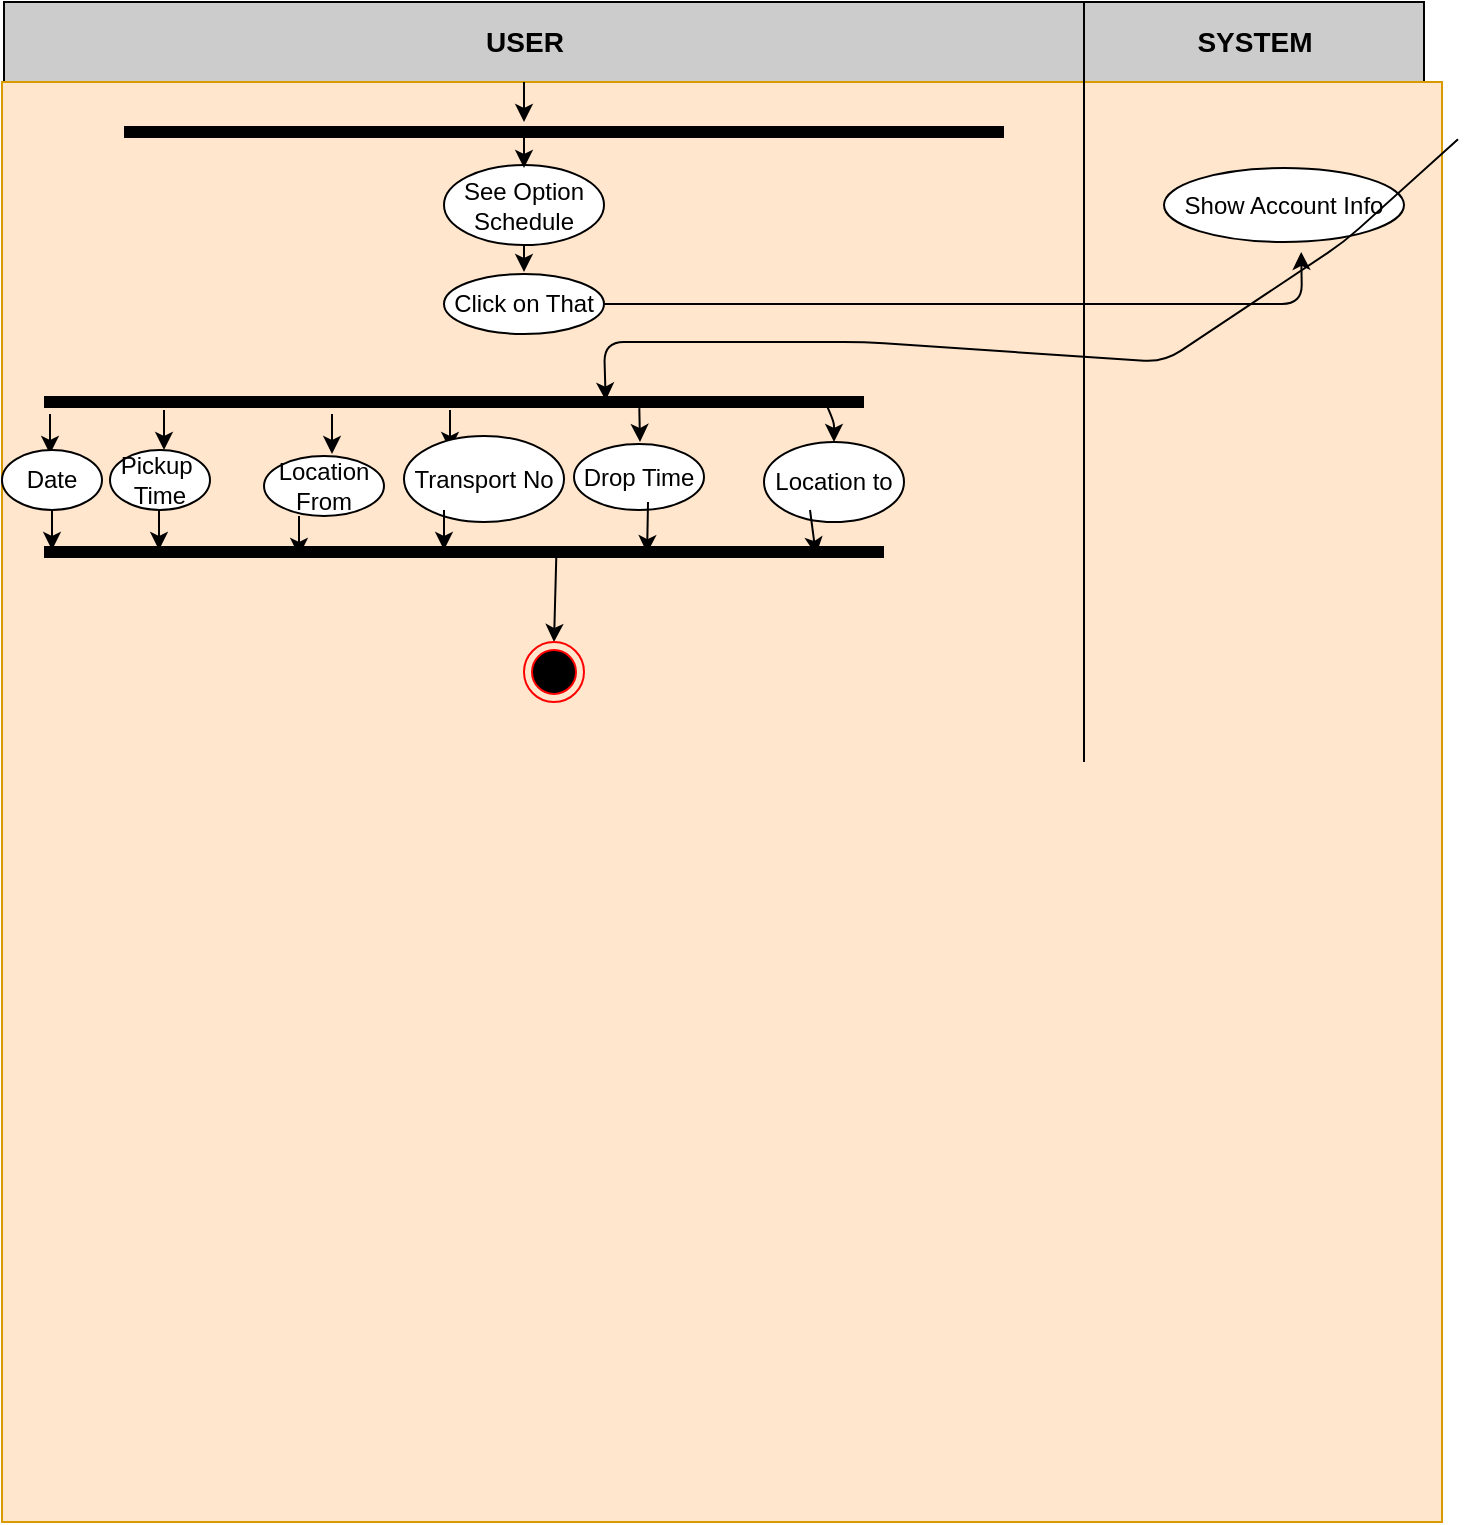 <mxfile version="15.3.4" type="github">
  <diagram id="dZUIndjdPK84sNnJ9CHo" name="Page-1">
    <mxGraphModel dx="1219" dy="672" grid="1" gridSize="10" guides="1" tooltips="1" connect="1" arrows="1" fold="1" page="1" pageScale="1" pageWidth="827" pageHeight="1169" math="0" shadow="0">
      <root>
        <mxCell id="0" />
        <mxCell id="1" parent="0" />
        <mxCell id="Z1GRAb_l_Lzw0T1dBopZ-44" value="" style="rounded=0;whiteSpace=wrap;html=1;strokeColor=#000000;fillColor=#CCCCCC;" parent="1" vertex="1">
          <mxGeometry x="20" y="40" width="710" height="40" as="geometry" />
        </mxCell>
        <mxCell id="Z1GRAb_l_Lzw0T1dBopZ-42" value="" style="whiteSpace=wrap;html=1;aspect=fixed;strokeColor=#d79b00;fillColor=#ffe6cc;" parent="1" vertex="1">
          <mxGeometry x="19" y="80" width="720" height="720" as="geometry" />
        </mxCell>
        <mxCell id="Z1GRAb_l_Lzw0T1dBopZ-1" value="&lt;font style=&quot;font-size: 14px&quot;&gt;&lt;b&gt;USER&lt;/b&gt;&lt;/font&gt;" style="text;html=1;align=center;verticalAlign=middle;resizable=0;points=[];autosize=1;strokeColor=none;" parent="1" vertex="1">
          <mxGeometry x="255" y="50" width="50" height="20" as="geometry" />
        </mxCell>
        <mxCell id="Z1GRAb_l_Lzw0T1dBopZ-2" value="&lt;font style=&quot;font-size: 14px&quot;&gt;&lt;b&gt;SYSTEM&lt;/b&gt;&lt;/font&gt;" style="text;html=1;align=center;verticalAlign=middle;resizable=0;points=[];autosize=1;strokeColor=none;" parent="1" vertex="1">
          <mxGeometry x="610" y="50" width="70" height="20" as="geometry" />
        </mxCell>
        <mxCell id="Z1GRAb_l_Lzw0T1dBopZ-3" value="" style="endArrow=classic;html=1;" parent="1" edge="1">
          <mxGeometry width="50" height="50" relative="1" as="geometry">
            <mxPoint x="280" y="80" as="sourcePoint" />
            <mxPoint x="280" y="100" as="targetPoint" />
          </mxGeometry>
        </mxCell>
        <mxCell id="Z1GRAb_l_Lzw0T1dBopZ-4" value="" style="shape=line;html=1;strokeWidth=6;" parent="1" vertex="1">
          <mxGeometry x="80" y="100" width="440" height="10" as="geometry" />
        </mxCell>
        <mxCell id="Z1GRAb_l_Lzw0T1dBopZ-7" value="See Option Schedule" style="ellipse;whiteSpace=wrap;html=1;strokeColor=#000000;" parent="1" vertex="1">
          <mxGeometry x="240" y="121.5" width="80" height="40" as="geometry" />
        </mxCell>
        <mxCell id="Z1GRAb_l_Lzw0T1dBopZ-9" value="Click on That" style="ellipse;whiteSpace=wrap;html=1;strokeColor=#000000;" parent="1" vertex="1">
          <mxGeometry x="240" y="176" width="80" height="30" as="geometry" />
        </mxCell>
        <mxCell id="Z1GRAb_l_Lzw0T1dBopZ-11" value="" style="shape=line;html=1;strokeWidth=6;" parent="1" vertex="1">
          <mxGeometry x="40" y="235" width="410" height="10" as="geometry" />
        </mxCell>
        <mxCell id="Z1GRAb_l_Lzw0T1dBopZ-12" value="" style="endArrow=classic;html=1;" parent="1" edge="1">
          <mxGeometry width="50" height="50" relative="1" as="geometry">
            <mxPoint x="43" y="246" as="sourcePoint" />
            <mxPoint x="43" y="266" as="targetPoint" />
          </mxGeometry>
        </mxCell>
        <mxCell id="Z1GRAb_l_Lzw0T1dBopZ-13" value="Date" style="ellipse;whiteSpace=wrap;html=1;strokeColor=#000000;" parent="1" vertex="1">
          <mxGeometry x="19" y="264" width="50" height="30" as="geometry" />
        </mxCell>
        <mxCell id="Z1GRAb_l_Lzw0T1dBopZ-14" value="" style="endArrow=classic;html=1;" parent="1" edge="1">
          <mxGeometry width="50" height="50" relative="1" as="geometry">
            <mxPoint x="100" y="244" as="sourcePoint" />
            <mxPoint x="100" y="264" as="targetPoint" />
          </mxGeometry>
        </mxCell>
        <mxCell id="Z1GRAb_l_Lzw0T1dBopZ-15" value="Pickup&amp;nbsp;&lt;br&gt;Time" style="ellipse;whiteSpace=wrap;html=1;strokeColor=#000000;" parent="1" vertex="1">
          <mxGeometry x="73" y="264" width="50" height="30" as="geometry" />
        </mxCell>
        <mxCell id="Z1GRAb_l_Lzw0T1dBopZ-16" value="" style="endArrow=classic;html=1;" parent="1" edge="1">
          <mxGeometry width="50" height="50" relative="1" as="geometry">
            <mxPoint x="184" y="246" as="sourcePoint" />
            <mxPoint x="184" y="266" as="targetPoint" />
          </mxGeometry>
        </mxCell>
        <mxCell id="Z1GRAb_l_Lzw0T1dBopZ-17" value="Location From" style="ellipse;whiteSpace=wrap;html=1;strokeColor=#000000;" parent="1" vertex="1">
          <mxGeometry x="150" y="267" width="60" height="30" as="geometry" />
        </mxCell>
        <mxCell id="Z1GRAb_l_Lzw0T1dBopZ-18" value="" style="endArrow=classic;html=1;" parent="1" edge="1">
          <mxGeometry width="50" height="50" relative="1" as="geometry">
            <mxPoint x="243" y="244" as="sourcePoint" />
            <mxPoint x="243" y="264" as="targetPoint" />
          </mxGeometry>
        </mxCell>
        <mxCell id="Z1GRAb_l_Lzw0T1dBopZ-19" value="Transport No" style="ellipse;whiteSpace=wrap;html=1;strokeColor=#000000;" parent="1" vertex="1">
          <mxGeometry x="220" y="257" width="80" height="43" as="geometry" />
        </mxCell>
        <mxCell id="Z1GRAb_l_Lzw0T1dBopZ-20" value="" style="endArrow=classic;html=1;" parent="1" edge="1">
          <mxGeometry width="50" height="50" relative="1" as="geometry">
            <mxPoint x="44" y="294" as="sourcePoint" />
            <mxPoint x="44" y="314" as="targetPoint" />
          </mxGeometry>
        </mxCell>
        <mxCell id="Z1GRAb_l_Lzw0T1dBopZ-21" value="" style="endArrow=classic;html=1;" parent="1" edge="1">
          <mxGeometry width="50" height="50" relative="1" as="geometry">
            <mxPoint x="97.5" y="294" as="sourcePoint" />
            <mxPoint x="97.5" y="314" as="targetPoint" />
          </mxGeometry>
        </mxCell>
        <mxCell id="Z1GRAb_l_Lzw0T1dBopZ-22" value="" style="endArrow=classic;html=1;" parent="1" edge="1">
          <mxGeometry width="50" height="50" relative="1" as="geometry">
            <mxPoint x="167.5" y="297" as="sourcePoint" />
            <mxPoint x="167.5" y="317" as="targetPoint" />
          </mxGeometry>
        </mxCell>
        <mxCell id="Z1GRAb_l_Lzw0T1dBopZ-23" value="" style="endArrow=classic;html=1;" parent="1" edge="1">
          <mxGeometry width="50" height="50" relative="1" as="geometry">
            <mxPoint x="240" y="294" as="sourcePoint" />
            <mxPoint x="240" y="314" as="targetPoint" />
          </mxGeometry>
        </mxCell>
        <mxCell id="Z1GRAb_l_Lzw0T1dBopZ-24" value="" style="shape=line;html=1;strokeWidth=6;" parent="1" vertex="1">
          <mxGeometry x="40" y="310" width="420" height="10" as="geometry" />
        </mxCell>
        <mxCell id="Z1GRAb_l_Lzw0T1dBopZ-26" value="" style="endArrow=classic;html=1;" parent="1" edge="1">
          <mxGeometry width="50" height="50" relative="1" as="geometry">
            <mxPoint x="280" y="103" as="sourcePoint" />
            <mxPoint x="280" y="123" as="targetPoint" />
          </mxGeometry>
        </mxCell>
        <mxCell id="Z1GRAb_l_Lzw0T1dBopZ-34" value="Show Account Info" style="ellipse;whiteSpace=wrap;html=1;strokeColor=#000000;" parent="1" vertex="1">
          <mxGeometry x="600" y="123" width="120" height="37" as="geometry" />
        </mxCell>
        <mxCell id="Z1GRAb_l_Lzw0T1dBopZ-39" value="" style="endArrow=none;html=1;" parent="1" edge="1">
          <mxGeometry width="50" height="50" relative="1" as="geometry">
            <mxPoint x="560" y="420" as="sourcePoint" />
            <mxPoint x="560" y="40" as="targetPoint" />
          </mxGeometry>
        </mxCell>
        <mxCell id="Z1GRAb_l_Lzw0T1dBopZ-40" value="" style="endArrow=classic;html=1;exitX=0.61;exitY=0.553;exitDx=0;exitDy=0;exitPerimeter=0;entryX=0.5;entryY=0;entryDx=0;entryDy=0;" parent="1" edge="1" target="Z1GRAb_l_Lzw0T1dBopZ-41" source="Z1GRAb_l_Lzw0T1dBopZ-24">
          <mxGeometry width="50" height="50" relative="1" as="geometry">
            <mxPoint x="294.5" y="339" as="sourcePoint" />
            <mxPoint x="295" y="350" as="targetPoint" />
          </mxGeometry>
        </mxCell>
        <mxCell id="Z1GRAb_l_Lzw0T1dBopZ-41" value="" style="ellipse;html=1;shape=endState;fillColor=#000000;strokeColor=#ff0000;" parent="1" vertex="1">
          <mxGeometry x="280" y="360" width="30" height="30" as="geometry" />
        </mxCell>
        <mxCell id="C8xslQdj4VqTzvpp1IXp-1" value="" style="endArrow=classic;html=1;sourcePerimeterSpacing=8;targetPerimeterSpacing=8;exitX=0.5;exitY=1;exitDx=0;exitDy=0;" edge="1" parent="1" source="Z1GRAb_l_Lzw0T1dBopZ-7">
          <mxGeometry width="50" height="50" relative="1" as="geometry">
            <mxPoint x="280" y="170" as="sourcePoint" />
            <mxPoint x="280" y="175" as="targetPoint" />
          </mxGeometry>
        </mxCell>
        <mxCell id="C8xslQdj4VqTzvpp1IXp-5" value="" style="endArrow=classic;html=1;sourcePerimeterSpacing=8;targetPerimeterSpacing=8;entryX=0.63;entryY=1.134;entryDx=0;entryDy=0;entryPerimeter=0;" edge="1" parent="1">
          <mxGeometry width="50" height="50" relative="1" as="geometry">
            <mxPoint x="320" y="191" as="sourcePoint" />
            <mxPoint x="668.6" y="164.958" as="targetPoint" />
            <Array as="points">
              <mxPoint x="483" y="191" />
              <mxPoint x="553" y="191" />
              <mxPoint x="669" y="191" />
            </Array>
          </mxGeometry>
        </mxCell>
        <mxCell id="C8xslQdj4VqTzvpp1IXp-9" value="Drop Time" style="ellipse;whiteSpace=wrap;html=1;strokeColor=#000000;" vertex="1" parent="1">
          <mxGeometry x="305" y="261" width="65" height="33" as="geometry" />
        </mxCell>
        <mxCell id="C8xslQdj4VqTzvpp1IXp-10" value="Location to" style="ellipse;whiteSpace=wrap;html=1;strokeColor=#000000;" vertex="1" parent="1">
          <mxGeometry x="400" y="260" width="70" height="40" as="geometry" />
        </mxCell>
        <mxCell id="C8xslQdj4VqTzvpp1IXp-11" value="" style="endArrow=classic;html=1;sourcePerimeterSpacing=8;targetPerimeterSpacing=8;exitX=0.726;exitY=0.806;exitDx=0;exitDy=0;exitPerimeter=0;" edge="1" parent="1" source="Z1GRAb_l_Lzw0T1dBopZ-11">
          <mxGeometry width="50" height="50" relative="1" as="geometry">
            <mxPoint x="280" y="303.5" as="sourcePoint" />
            <mxPoint x="338" y="260" as="targetPoint" />
          </mxGeometry>
        </mxCell>
        <mxCell id="C8xslQdj4VqTzvpp1IXp-12" value="" style="endArrow=classic;html=1;sourcePerimeterSpacing=8;targetPerimeterSpacing=8;exitX=0.951;exitY=0.335;exitDx=0;exitDy=0;exitPerimeter=0;entryX=0.5;entryY=0;entryDx=0;entryDy=0;" edge="1" parent="1" source="Z1GRAb_l_Lzw0T1dBopZ-11" target="C8xslQdj4VqTzvpp1IXp-10">
          <mxGeometry width="50" height="50" relative="1" as="geometry">
            <mxPoint x="388" y="300" as="sourcePoint" />
            <mxPoint x="438" y="250" as="targetPoint" />
            <Array as="points">
              <mxPoint x="435" y="250" />
            </Array>
          </mxGeometry>
        </mxCell>
        <mxCell id="C8xslQdj4VqTzvpp1IXp-13" value="" style="endArrow=classic;html=1;sourcePerimeterSpacing=8;targetPerimeterSpacing=8;entryX=0.718;entryY=0.553;entryDx=0;entryDy=0;entryPerimeter=0;" edge="1" parent="1" target="Z1GRAb_l_Lzw0T1dBopZ-24">
          <mxGeometry width="50" height="50" relative="1" as="geometry">
            <mxPoint x="342" y="290" as="sourcePoint" />
            <mxPoint x="348" y="270" as="targetPoint" />
          </mxGeometry>
        </mxCell>
        <mxCell id="C8xslQdj4VqTzvpp1IXp-16" value="" style="endArrow=classic;html=1;sourcePerimeterSpacing=8;targetPerimeterSpacing=8;entryX=0.919;entryY=0.647;entryDx=0;entryDy=0;entryPerimeter=0;" edge="1" parent="1" target="Z1GRAb_l_Lzw0T1dBopZ-24">
          <mxGeometry width="50" height="50" relative="1" as="geometry">
            <mxPoint x="423" y="294" as="sourcePoint" />
            <mxPoint x="423" y="310" as="targetPoint" />
            <Array as="points" />
          </mxGeometry>
        </mxCell>
        <mxCell id="C8xslQdj4VqTzvpp1IXp-17" value="" style="endArrow=classic;html=1;sourcePerimeterSpacing=8;targetPerimeterSpacing=8;entryX=0.685;entryY=0.429;entryDx=0;entryDy=0;entryPerimeter=0;" edge="1" parent="1" source="Z1GRAb_l_Lzw0T1dBopZ-42" target="Z1GRAb_l_Lzw0T1dBopZ-11">
          <mxGeometry width="50" height="50" relative="1" as="geometry">
            <mxPoint x="80" y="310" as="sourcePoint" />
            <mxPoint x="130" y="260" as="targetPoint" />
            <Array as="points">
              <mxPoint x="690" y="160" />
              <mxPoint x="600" y="220" />
              <mxPoint x="450" y="210" />
              <mxPoint x="420" y="210" />
              <mxPoint x="320" y="210" />
            </Array>
          </mxGeometry>
        </mxCell>
      </root>
    </mxGraphModel>
  </diagram>
</mxfile>

